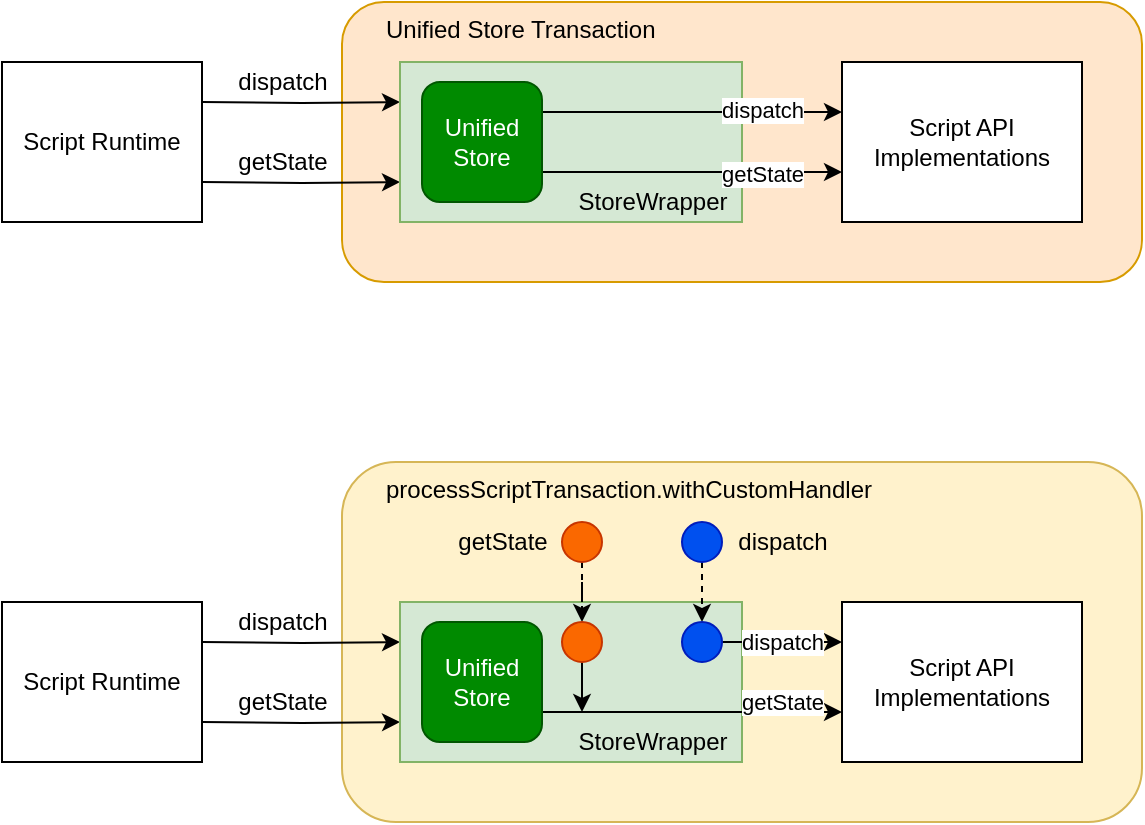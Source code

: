<mxfile version="17.4.2" type="github">
  <diagram id="JV8tSt_FNG0pcoe7rwN4" name="Page-1">
    <mxGraphModel dx="940" dy="658" grid="1" gridSize="10" guides="1" tooltips="1" connect="1" arrows="1" fold="1" page="1" pageScale="1" pageWidth="827" pageHeight="1169" math="0" shadow="0">
      <root>
        <mxCell id="0" />
        <mxCell id="1" parent="0" />
        <mxCell id="_AuHTWiE68bdqg2kIRyq-39" value="processScriptTransaction.withCustomHandler" style="rounded=1;whiteSpace=wrap;html=1;verticalAlign=top;fillColor=#fff2cc;strokeColor=#d6b656;align=left;spacingLeft=20;" vertex="1" parent="1">
          <mxGeometry x="270" y="280" width="400" height="180" as="geometry" />
        </mxCell>
        <mxCell id="_AuHTWiE68bdqg2kIRyq-23" value="Unified Store Transaction" style="rounded=1;whiteSpace=wrap;html=1;fillColor=#ffe6cc;strokeColor=#d79b00;verticalAlign=top;align=left;spacingLeft=20;" vertex="1" parent="1">
          <mxGeometry x="270" y="50" width="400" height="140" as="geometry" />
        </mxCell>
        <mxCell id="_AuHTWiE68bdqg2kIRyq-10" style="edgeStyle=orthogonalEdgeStyle;orthogonalLoop=1;jettySize=auto;html=1;entryX=0;entryY=0.25;entryDx=0;entryDy=0;strokeColor=default;rounded=0;jumpStyle=none;" edge="1" parent="1" target="_AuHTWiE68bdqg2kIRyq-3">
          <mxGeometry relative="1" as="geometry">
            <mxPoint x="200" y="100" as="sourcePoint" />
          </mxGeometry>
        </mxCell>
        <mxCell id="_AuHTWiE68bdqg2kIRyq-13" style="edgeStyle=orthogonalEdgeStyle;rounded=0;jumpStyle=none;orthogonalLoop=1;jettySize=auto;html=1;entryX=0;entryY=0.75;entryDx=0;entryDy=0;strokeColor=default;" edge="1" parent="1" target="_AuHTWiE68bdqg2kIRyq-3">
          <mxGeometry relative="1" as="geometry">
            <mxPoint x="200" y="140" as="sourcePoint" />
          </mxGeometry>
        </mxCell>
        <mxCell id="_AuHTWiE68bdqg2kIRyq-2" value="Script Runtime" style="rounded=0;whiteSpace=wrap;html=1;horizontal=1;verticalAlign=middle;" vertex="1" parent="1">
          <mxGeometry x="100" y="80" width="100" height="80" as="geometry" />
        </mxCell>
        <mxCell id="_AuHTWiE68bdqg2kIRyq-3" value="" style="rounded=0;whiteSpace=wrap;html=1;fillColor=#d5e8d4;strokeColor=#82b366;" vertex="1" parent="1">
          <mxGeometry x="299" y="80" width="171" height="80" as="geometry" />
        </mxCell>
        <mxCell id="_AuHTWiE68bdqg2kIRyq-15" style="edgeStyle=orthogonalEdgeStyle;rounded=0;jumpStyle=none;orthogonalLoop=1;jettySize=auto;html=1;exitX=1;exitY=0.25;exitDx=0;exitDy=0;strokeColor=default;" edge="1" parent="1" source="_AuHTWiE68bdqg2kIRyq-9">
          <mxGeometry relative="1" as="geometry">
            <mxPoint x="520" y="105" as="targetPoint" />
          </mxGeometry>
        </mxCell>
        <mxCell id="_AuHTWiE68bdqg2kIRyq-17" value="dispatch" style="edgeLabel;html=1;align=center;verticalAlign=middle;resizable=0;points=[];" vertex="1" connectable="0" parent="_AuHTWiE68bdqg2kIRyq-15">
          <mxGeometry x="-0.386" y="1" relative="1" as="geometry">
            <mxPoint x="64" as="offset" />
          </mxGeometry>
        </mxCell>
        <mxCell id="_AuHTWiE68bdqg2kIRyq-16" style="edgeStyle=orthogonalEdgeStyle;rounded=0;jumpStyle=none;orthogonalLoop=1;jettySize=auto;html=1;exitX=1;exitY=0.75;exitDx=0;exitDy=0;strokeColor=default;" edge="1" parent="1" source="_AuHTWiE68bdqg2kIRyq-9">
          <mxGeometry relative="1" as="geometry">
            <mxPoint x="520" y="135" as="targetPoint" />
          </mxGeometry>
        </mxCell>
        <mxCell id="_AuHTWiE68bdqg2kIRyq-19" value="getState" style="edgeLabel;html=1;align=center;verticalAlign=middle;resizable=0;points=[];" vertex="1" connectable="0" parent="_AuHTWiE68bdqg2kIRyq-16">
          <mxGeometry x="-0.336" y="-1" relative="1" as="geometry">
            <mxPoint x="60" as="offset" />
          </mxGeometry>
        </mxCell>
        <mxCell id="_AuHTWiE68bdqg2kIRyq-9" value="Unified&lt;br&gt;Store" style="rounded=1;whiteSpace=wrap;html=1;fillColor=#008a00;strokeColor=#005700;fontColor=#ffffff;" vertex="1" parent="1">
          <mxGeometry x="310" y="90" width="60" height="60" as="geometry" />
        </mxCell>
        <mxCell id="_AuHTWiE68bdqg2kIRyq-12" value="dispatch" style="text;html=1;align=center;verticalAlign=middle;resizable=0;points=[];autosize=1;strokeColor=none;fillColor=none;" vertex="1" parent="1">
          <mxGeometry x="210" y="80" width="60" height="20" as="geometry" />
        </mxCell>
        <mxCell id="_AuHTWiE68bdqg2kIRyq-14" value="getState" style="text;html=1;align=center;verticalAlign=middle;resizable=0;points=[];autosize=1;strokeColor=none;fillColor=none;" vertex="1" parent="1">
          <mxGeometry x="210" y="120" width="60" height="20" as="geometry" />
        </mxCell>
        <mxCell id="_AuHTWiE68bdqg2kIRyq-20" value="Script API&lt;br&gt;Implementations" style="rounded=0;whiteSpace=wrap;html=1;" vertex="1" parent="1">
          <mxGeometry x="520" y="80" width="120" height="80" as="geometry" />
        </mxCell>
        <mxCell id="_AuHTWiE68bdqg2kIRyq-24" value="StoreWrapper" style="text;html=1;align=center;verticalAlign=middle;resizable=0;points=[];autosize=1;strokeColor=none;fillColor=none;" vertex="1" parent="1">
          <mxGeometry x="380" y="140" width="90" height="20" as="geometry" />
        </mxCell>
        <mxCell id="_AuHTWiE68bdqg2kIRyq-26" style="edgeStyle=orthogonalEdgeStyle;orthogonalLoop=1;jettySize=auto;html=1;entryX=0;entryY=0.25;entryDx=0;entryDy=0;strokeColor=default;rounded=0;jumpStyle=none;" edge="1" parent="1" target="_AuHTWiE68bdqg2kIRyq-29">
          <mxGeometry relative="1" as="geometry">
            <mxPoint x="200" y="370" as="sourcePoint" />
          </mxGeometry>
        </mxCell>
        <mxCell id="_AuHTWiE68bdqg2kIRyq-27" style="edgeStyle=orthogonalEdgeStyle;rounded=0;jumpStyle=none;orthogonalLoop=1;jettySize=auto;html=1;entryX=0;entryY=0.75;entryDx=0;entryDy=0;strokeColor=default;" edge="1" parent="1" target="_AuHTWiE68bdqg2kIRyq-29">
          <mxGeometry relative="1" as="geometry">
            <mxPoint x="200" y="410" as="sourcePoint" />
          </mxGeometry>
        </mxCell>
        <mxCell id="_AuHTWiE68bdqg2kIRyq-28" value="Script Runtime" style="rounded=0;whiteSpace=wrap;html=1;horizontal=1;verticalAlign=middle;" vertex="1" parent="1">
          <mxGeometry x="100" y="350" width="100" height="80" as="geometry" />
        </mxCell>
        <mxCell id="_AuHTWiE68bdqg2kIRyq-29" value="" style="rounded=0;whiteSpace=wrap;html=1;fillColor=#d5e8d4;strokeColor=#82b366;" vertex="1" parent="1">
          <mxGeometry x="299" y="350" width="171" height="80" as="geometry" />
        </mxCell>
        <mxCell id="_AuHTWiE68bdqg2kIRyq-32" style="edgeStyle=orthogonalEdgeStyle;rounded=0;jumpStyle=none;orthogonalLoop=1;jettySize=auto;html=1;exitX=1;exitY=0.75;exitDx=0;exitDy=0;strokeColor=default;" edge="1" parent="1" source="_AuHTWiE68bdqg2kIRyq-34">
          <mxGeometry relative="1" as="geometry">
            <mxPoint x="520" y="405" as="targetPoint" />
          </mxGeometry>
        </mxCell>
        <mxCell id="_AuHTWiE68bdqg2kIRyq-33" value="getState" style="edgeLabel;html=1;align=center;verticalAlign=middle;resizable=0;points=[];" vertex="1" connectable="0" parent="_AuHTWiE68bdqg2kIRyq-32">
          <mxGeometry x="-0.336" y="-1" relative="1" as="geometry">
            <mxPoint x="70" y="-6" as="offset" />
          </mxGeometry>
        </mxCell>
        <mxCell id="_AuHTWiE68bdqg2kIRyq-34" value="Unified&lt;br&gt;Store" style="rounded=1;whiteSpace=wrap;html=1;fillColor=#008a00;strokeColor=#005700;fontColor=#ffffff;" vertex="1" parent="1">
          <mxGeometry x="310" y="360" width="60" height="60" as="geometry" />
        </mxCell>
        <mxCell id="_AuHTWiE68bdqg2kIRyq-35" value="dispatch" style="text;html=1;align=center;verticalAlign=middle;resizable=0;points=[];autosize=1;strokeColor=none;fillColor=none;" vertex="1" parent="1">
          <mxGeometry x="210" y="350" width="60" height="20" as="geometry" />
        </mxCell>
        <mxCell id="_AuHTWiE68bdqg2kIRyq-36" value="getState" style="text;html=1;align=center;verticalAlign=middle;resizable=0;points=[];autosize=1;strokeColor=none;fillColor=none;" vertex="1" parent="1">
          <mxGeometry x="210" y="390" width="60" height="20" as="geometry" />
        </mxCell>
        <mxCell id="_AuHTWiE68bdqg2kIRyq-37" value="Script API&lt;br&gt;Implementations" style="rounded=0;whiteSpace=wrap;html=1;" vertex="1" parent="1">
          <mxGeometry x="520" y="350" width="120" height="80" as="geometry" />
        </mxCell>
        <mxCell id="_AuHTWiE68bdqg2kIRyq-38" value="StoreWrapper" style="text;html=1;align=center;verticalAlign=middle;resizable=0;points=[];autosize=1;strokeColor=none;fillColor=none;" vertex="1" parent="1">
          <mxGeometry x="380" y="410" width="90" height="20" as="geometry" />
        </mxCell>
        <mxCell id="_AuHTWiE68bdqg2kIRyq-45" style="edgeStyle=orthogonalEdgeStyle;rounded=0;jumpStyle=none;orthogonalLoop=1;jettySize=auto;html=1;exitX=0.5;exitY=1;exitDx=0;exitDy=0;entryX=0.5;entryY=0;entryDx=0;entryDy=0;strokeColor=default;dashed=1;" edge="1" parent="1" source="_AuHTWiE68bdqg2kIRyq-40" target="_AuHTWiE68bdqg2kIRyq-44">
          <mxGeometry relative="1" as="geometry" />
        </mxCell>
        <mxCell id="_AuHTWiE68bdqg2kIRyq-40" value="" style="ellipse;whiteSpace=wrap;html=1;aspect=fixed;fillColor=#0050ef;fontColor=#ffffff;strokeColor=#001DBC;" vertex="1" parent="1">
          <mxGeometry x="440" y="310" width="20" height="20" as="geometry" />
        </mxCell>
        <mxCell id="_AuHTWiE68bdqg2kIRyq-47" style="edgeStyle=orthogonalEdgeStyle;rounded=0;jumpStyle=none;orthogonalLoop=1;jettySize=auto;html=1;exitX=1;exitY=0.5;exitDx=0;exitDy=0;entryX=0;entryY=0.25;entryDx=0;entryDy=0;strokeColor=default;" edge="1" parent="1" source="_AuHTWiE68bdqg2kIRyq-44" target="_AuHTWiE68bdqg2kIRyq-37">
          <mxGeometry relative="1" as="geometry" />
        </mxCell>
        <mxCell id="_AuHTWiE68bdqg2kIRyq-48" value="dispatch" style="edgeLabel;html=1;align=center;verticalAlign=middle;resizable=0;points=[];" vertex="1" connectable="0" parent="_AuHTWiE68bdqg2kIRyq-47">
          <mxGeometry x="-0.16" y="1" relative="1" as="geometry">
            <mxPoint x="5" y="1" as="offset" />
          </mxGeometry>
        </mxCell>
        <mxCell id="_AuHTWiE68bdqg2kIRyq-44" value="" style="ellipse;whiteSpace=wrap;html=1;aspect=fixed;fillColor=#0050ef;fontColor=#ffffff;strokeColor=#001DBC;" vertex="1" parent="1">
          <mxGeometry x="440" y="360" width="20" height="20" as="geometry" />
        </mxCell>
        <mxCell id="_AuHTWiE68bdqg2kIRyq-53" style="edgeStyle=orthogonalEdgeStyle;rounded=0;jumpStyle=none;orthogonalLoop=1;jettySize=auto;html=1;entryX=0.5;entryY=0;entryDx=0;entryDy=0;strokeColor=default;dashed=1;" edge="1" parent="1" source="_AuHTWiE68bdqg2kIRyq-51" target="_AuHTWiE68bdqg2kIRyq-52">
          <mxGeometry relative="1" as="geometry" />
        </mxCell>
        <mxCell id="_AuHTWiE68bdqg2kIRyq-51" value="" style="ellipse;whiteSpace=wrap;html=1;aspect=fixed;fillColor=#fa6800;fontColor=#000000;strokeColor=#C73500;" vertex="1" parent="1">
          <mxGeometry x="380" y="310" width="20" height="20" as="geometry" />
        </mxCell>
        <mxCell id="_AuHTWiE68bdqg2kIRyq-54" style="edgeStyle=orthogonalEdgeStyle;rounded=0;jumpStyle=none;orthogonalLoop=1;jettySize=auto;html=1;exitX=0.5;exitY=1;exitDx=0;exitDy=0;strokeColor=default;" edge="1" parent="1" source="_AuHTWiE68bdqg2kIRyq-52">
          <mxGeometry relative="1" as="geometry">
            <mxPoint x="390" y="405" as="targetPoint" />
            <Array as="points">
              <mxPoint x="390" y="405" />
            </Array>
          </mxGeometry>
        </mxCell>
        <mxCell id="_AuHTWiE68bdqg2kIRyq-52" value="" style="ellipse;whiteSpace=wrap;html=1;aspect=fixed;fillColor=#fa6800;fontColor=#000000;strokeColor=#C73500;" vertex="1" parent="1">
          <mxGeometry x="380" y="360" width="20" height="20" as="geometry" />
        </mxCell>
        <mxCell id="_AuHTWiE68bdqg2kIRyq-55" value="getState" style="text;html=1;resizable=0;autosize=1;align=center;verticalAlign=middle;points=[];fillColor=none;strokeColor=none;rounded=0;" vertex="1" parent="1">
          <mxGeometry x="320" y="310" width="60" height="20" as="geometry" />
        </mxCell>
        <mxCell id="_AuHTWiE68bdqg2kIRyq-56" value="dispatch" style="text;html=1;resizable=0;autosize=1;align=center;verticalAlign=middle;points=[];fillColor=none;strokeColor=none;rounded=0;" vertex="1" parent="1">
          <mxGeometry x="460" y="310" width="60" height="20" as="geometry" />
        </mxCell>
      </root>
    </mxGraphModel>
  </diagram>
</mxfile>
